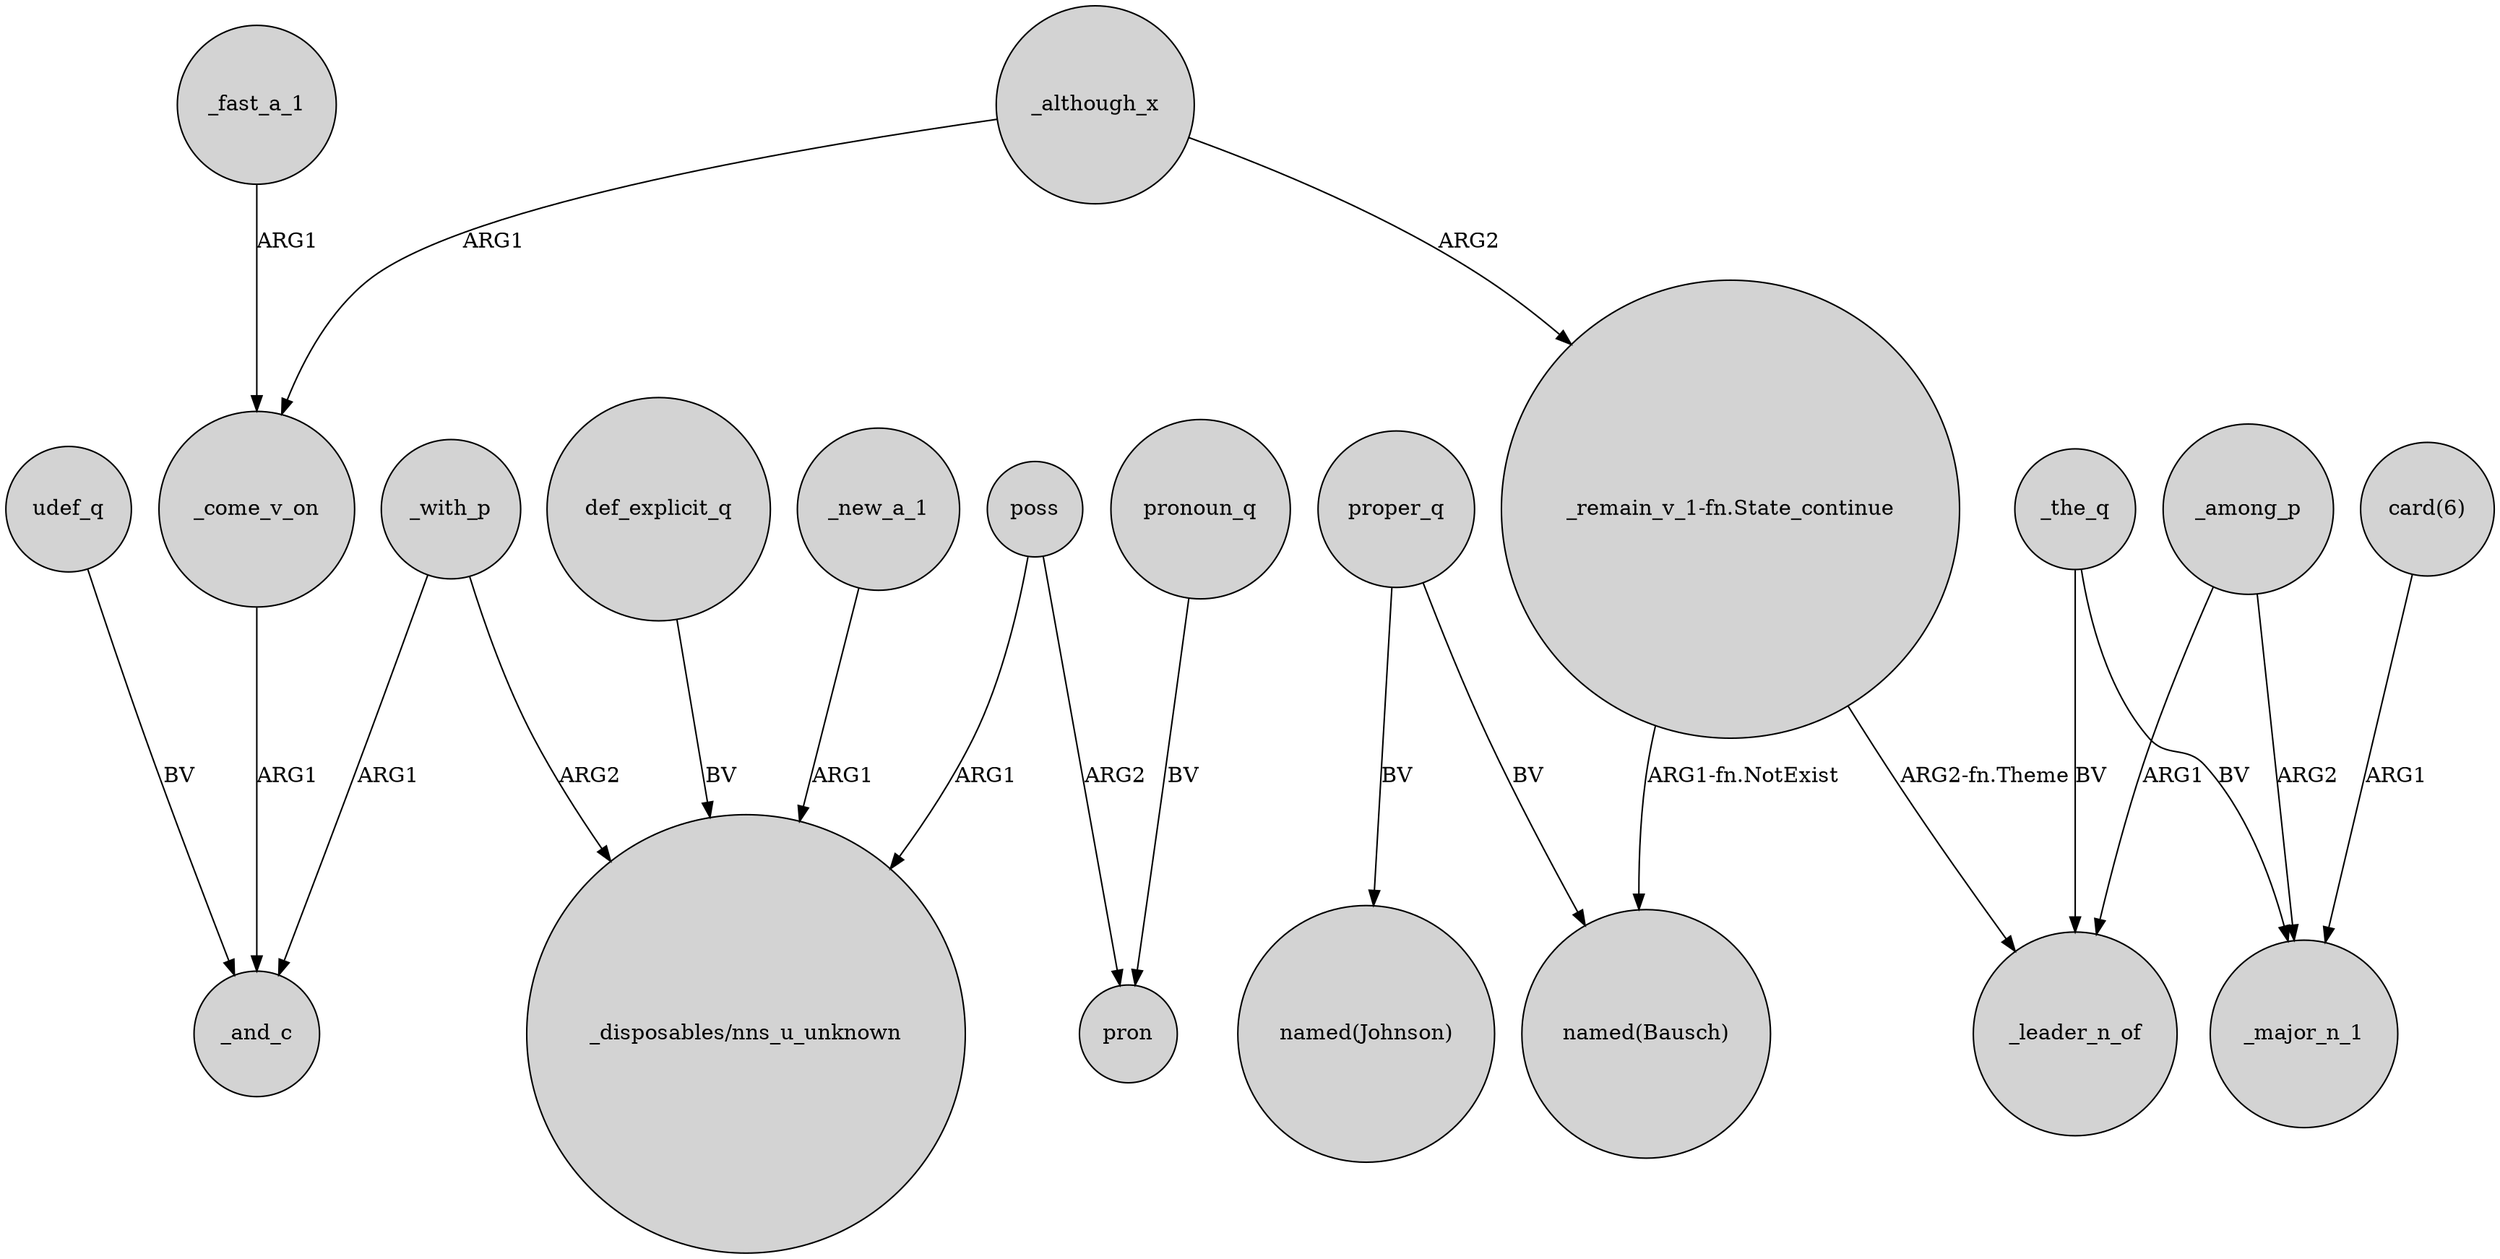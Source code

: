 digraph {
	node [shape=circle style=filled]
	_although_x -> _come_v_on [label=ARG1]
	_although_x -> "_remain_v_1-fn.State_continue" [label=ARG2]
	_come_v_on -> _and_c [label=ARG1]
	poss -> pron [label=ARG2]
	poss -> "_disposables/nns_u_unknown" [label=ARG1]
	"card(6)" -> _major_n_1 [label=ARG1]
	_fast_a_1 -> _come_v_on [label=ARG1]
	def_explicit_q -> "_disposables/nns_u_unknown" [label=BV]
	_with_p -> "_disposables/nns_u_unknown" [label=ARG2]
	proper_q -> "named(Bausch)" [label=BV]
	_the_q -> _major_n_1 [label=BV]
	pronoun_q -> pron [label=BV]
	proper_q -> "named(Johnson)" [label=BV]
	_the_q -> _leader_n_of [label=BV]
	"_remain_v_1-fn.State_continue" -> _leader_n_of [label="ARG2-fn.Theme"]
	_among_p -> _major_n_1 [label=ARG2]
	_with_p -> _and_c [label=ARG1]
	_among_p -> _leader_n_of [label=ARG1]
	udef_q -> _and_c [label=BV]
	"_remain_v_1-fn.State_continue" -> "named(Bausch)" [label="ARG1-fn.NotExist"]
	_new_a_1 -> "_disposables/nns_u_unknown" [label=ARG1]
}
